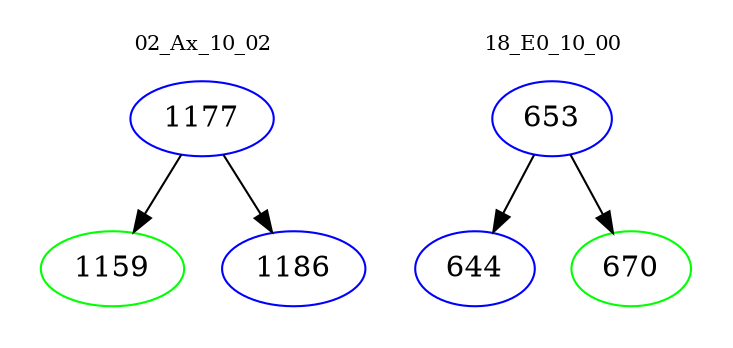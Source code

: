 digraph{
subgraph cluster_0 {
color = white
label = "02_Ax_10_02";
fontsize=10;
T0_1177 [label="1177", color="blue"]
T0_1177 -> T0_1159 [color="black"]
T0_1159 [label="1159", color="green"]
T0_1177 -> T0_1186 [color="black"]
T0_1186 [label="1186", color="blue"]
}
subgraph cluster_1 {
color = white
label = "18_E0_10_00";
fontsize=10;
T1_653 [label="653", color="blue"]
T1_653 -> T1_644 [color="black"]
T1_644 [label="644", color="blue"]
T1_653 -> T1_670 [color="black"]
T1_670 [label="670", color="green"]
}
}
